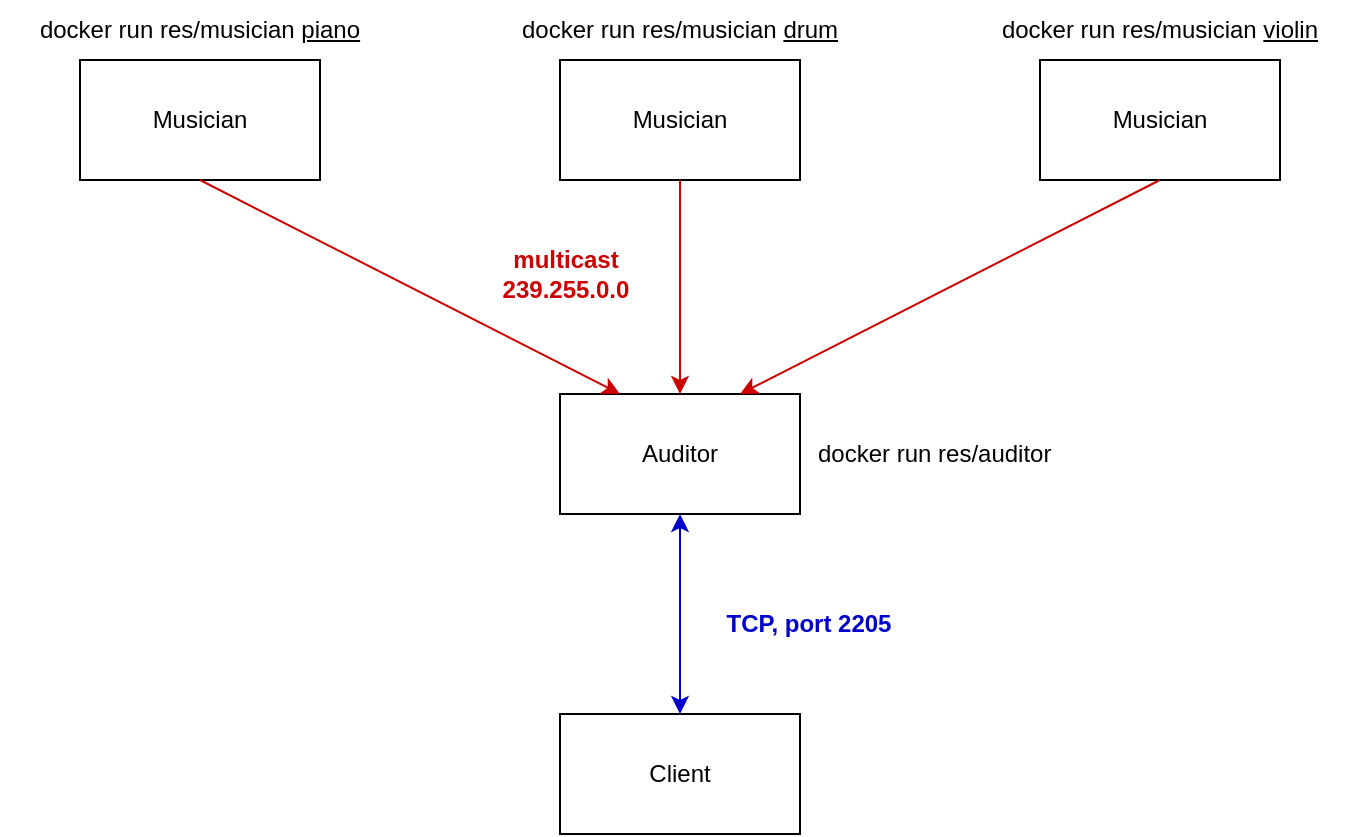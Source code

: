 <mxfile version="13.3.4" type="device"><diagram id="fBV85FqYexwTfBvhRQ09" name="Page-1"><mxGraphModel dx="943" dy="529" grid="0" gridSize="10" guides="1" tooltips="1" connect="1" arrows="1" fold="1" page="1" pageScale="1" pageWidth="827" pageHeight="1169" math="0" shadow="0"><root><mxCell id="0"/><mxCell id="1" parent="0"/><mxCell id="RX8nN0M4UwjYhIE4pNc4-1" value="Musician" style="rounded=0;whiteSpace=wrap;html=1;" vertex="1" parent="1"><mxGeometry x="114" y="195" width="120" height="60" as="geometry"/></mxCell><mxCell id="RX8nN0M4UwjYhIE4pNc4-2" value="docker run res/musician &lt;u&gt;piano&lt;/u&gt;" style="text;html=1;strokeColor=none;fillColor=none;align=center;verticalAlign=middle;whiteSpace=wrap;rounded=0;" vertex="1" parent="1"><mxGeometry x="74" y="165" width="200" height="30" as="geometry"/></mxCell><mxCell id="RX8nN0M4UwjYhIE4pNc4-3" value="&lt;div&gt;Auditor&lt;/div&gt;" style="rounded=0;whiteSpace=wrap;html=1;" vertex="1" parent="1"><mxGeometry x="354" y="362" width="120" height="60" as="geometry"/></mxCell><mxCell id="RX8nN0M4UwjYhIE4pNc4-4" value="docker run res/auditor" style="text;html=1;strokeColor=none;fillColor=none;align=left;verticalAlign=middle;whiteSpace=wrap;rounded=0;" vertex="1" parent="1"><mxGeometry x="481" y="377" width="200" height="30" as="geometry"/></mxCell><mxCell id="RX8nN0M4UwjYhIE4pNc4-5" value="Musician" style="rounded=0;whiteSpace=wrap;html=1;" vertex="1" parent="1"><mxGeometry x="354" y="195" width="120" height="60" as="geometry"/></mxCell><mxCell id="RX8nN0M4UwjYhIE4pNc4-6" value="docker run res/musician &lt;u&gt;drum&lt;/u&gt;" style="text;html=1;strokeColor=none;fillColor=none;align=center;verticalAlign=middle;whiteSpace=wrap;rounded=0;" vertex="1" parent="1"><mxGeometry x="314" y="165" width="200" height="30" as="geometry"/></mxCell><mxCell id="RX8nN0M4UwjYhIE4pNc4-7" value="Musician" style="rounded=0;whiteSpace=wrap;html=1;" vertex="1" parent="1"><mxGeometry x="594" y="195" width="120" height="60" as="geometry"/></mxCell><mxCell id="RX8nN0M4UwjYhIE4pNc4-8" value="&lt;div&gt;docker run res/musician &lt;u&gt;violin&lt;/u&gt;&lt;/div&gt;" style="text;html=1;strokeColor=none;fillColor=none;align=center;verticalAlign=middle;whiteSpace=wrap;rounded=0;" vertex="1" parent="1"><mxGeometry x="554" y="165" width="200" height="30" as="geometry"/></mxCell><mxCell id="RX8nN0M4UwjYhIE4pNc4-10" value="" style="endArrow=classic;html=1;exitX=0.5;exitY=1;exitDx=0;exitDy=0;entryX=0.25;entryY=0;entryDx=0;entryDy=0;fillColor=#f8cecc;strokeColor=#CC0000;" edge="1" parent="1" source="RX8nN0M4UwjYhIE4pNc4-1" target="RX8nN0M4UwjYhIE4pNc4-3"><mxGeometry width="50" height="50" relative="1" as="geometry"><mxPoint x="178" y="298" as="sourcePoint"/><mxPoint x="247" y="321" as="targetPoint"/></mxGeometry></mxCell><mxCell id="RX8nN0M4UwjYhIE4pNc4-11" value="" style="endArrow=classic;html=1;exitX=0.5;exitY=1;exitDx=0;exitDy=0;entryX=0.5;entryY=0;entryDx=0;entryDy=0;fillColor=#f8cecc;strokeColor=#CC0000;" edge="1" parent="1" source="RX8nN0M4UwjYhIE4pNc4-5" target="RX8nN0M4UwjYhIE4pNc4-3"><mxGeometry width="50" height="50" relative="1" as="geometry"><mxPoint x="408" y="262" as="sourcePoint"/><mxPoint x="438" y="372" as="targetPoint"/></mxGeometry></mxCell><mxCell id="RX8nN0M4UwjYhIE4pNc4-12" value="" style="endArrow=classic;html=1;exitX=0.5;exitY=1;exitDx=0;exitDy=0;entryX=0.75;entryY=0;entryDx=0;entryDy=0;fillColor=#f8cecc;strokeColor=#CC0000;" edge="1" parent="1" source="RX8nN0M4UwjYhIE4pNc4-7" target="RX8nN0M4UwjYhIE4pNc4-3"><mxGeometry width="50" height="50" relative="1" as="geometry"><mxPoint x="631" y="315" as="sourcePoint"/><mxPoint x="451" y="425" as="targetPoint"/></mxGeometry></mxCell><mxCell id="RX8nN0M4UwjYhIE4pNc4-13" value="&lt;div&gt;multicast&lt;/div&gt;&lt;div&gt;239.255.0.0&lt;br&gt;&lt;/div&gt;" style="text;html=1;strokeColor=none;fillColor=none;align=center;verticalAlign=middle;whiteSpace=wrap;rounded=0;fontStyle=1;fontColor=#CC0000;" vertex="1" parent="1"><mxGeometry x="337" y="292" width="40" height="20" as="geometry"/></mxCell><mxCell id="RX8nN0M4UwjYhIE4pNc4-16" value="Client" style="rounded=0;whiteSpace=wrap;html=1;" vertex="1" parent="1"><mxGeometry x="354" y="522" width="120" height="60" as="geometry"/></mxCell><mxCell id="RX8nN0M4UwjYhIE4pNc4-26" value="&lt;font color=&quot;#0000CC&quot;&gt;TCP, port 2205&lt;br&gt;&lt;/font&gt;" style="text;html=1;strokeColor=none;fillColor=none;align=center;verticalAlign=middle;whiteSpace=wrap;rounded=0;dashed=1;fontColor=#000000;fontStyle=1" vertex="1" parent="1"><mxGeometry x="413" y="467" width="131" height="20" as="geometry"/></mxCell><mxCell id="RX8nN0M4UwjYhIE4pNc4-27" value="" style="endArrow=classic;startArrow=classic;html=1;strokeColor=#0000CC;fontColor=#000000;entryX=0.5;entryY=1;entryDx=0;entryDy=0;exitX=0.5;exitY=0;exitDx=0;exitDy=0;" edge="1" parent="1" source="RX8nN0M4UwjYhIE4pNc4-16" target="RX8nN0M4UwjYhIE4pNc4-3"><mxGeometry width="50" height="50" relative="1" as="geometry"><mxPoint x="287" y="487" as="sourcePoint"/><mxPoint x="337" y="437" as="targetPoint"/></mxGeometry></mxCell></root></mxGraphModel></diagram></mxfile>